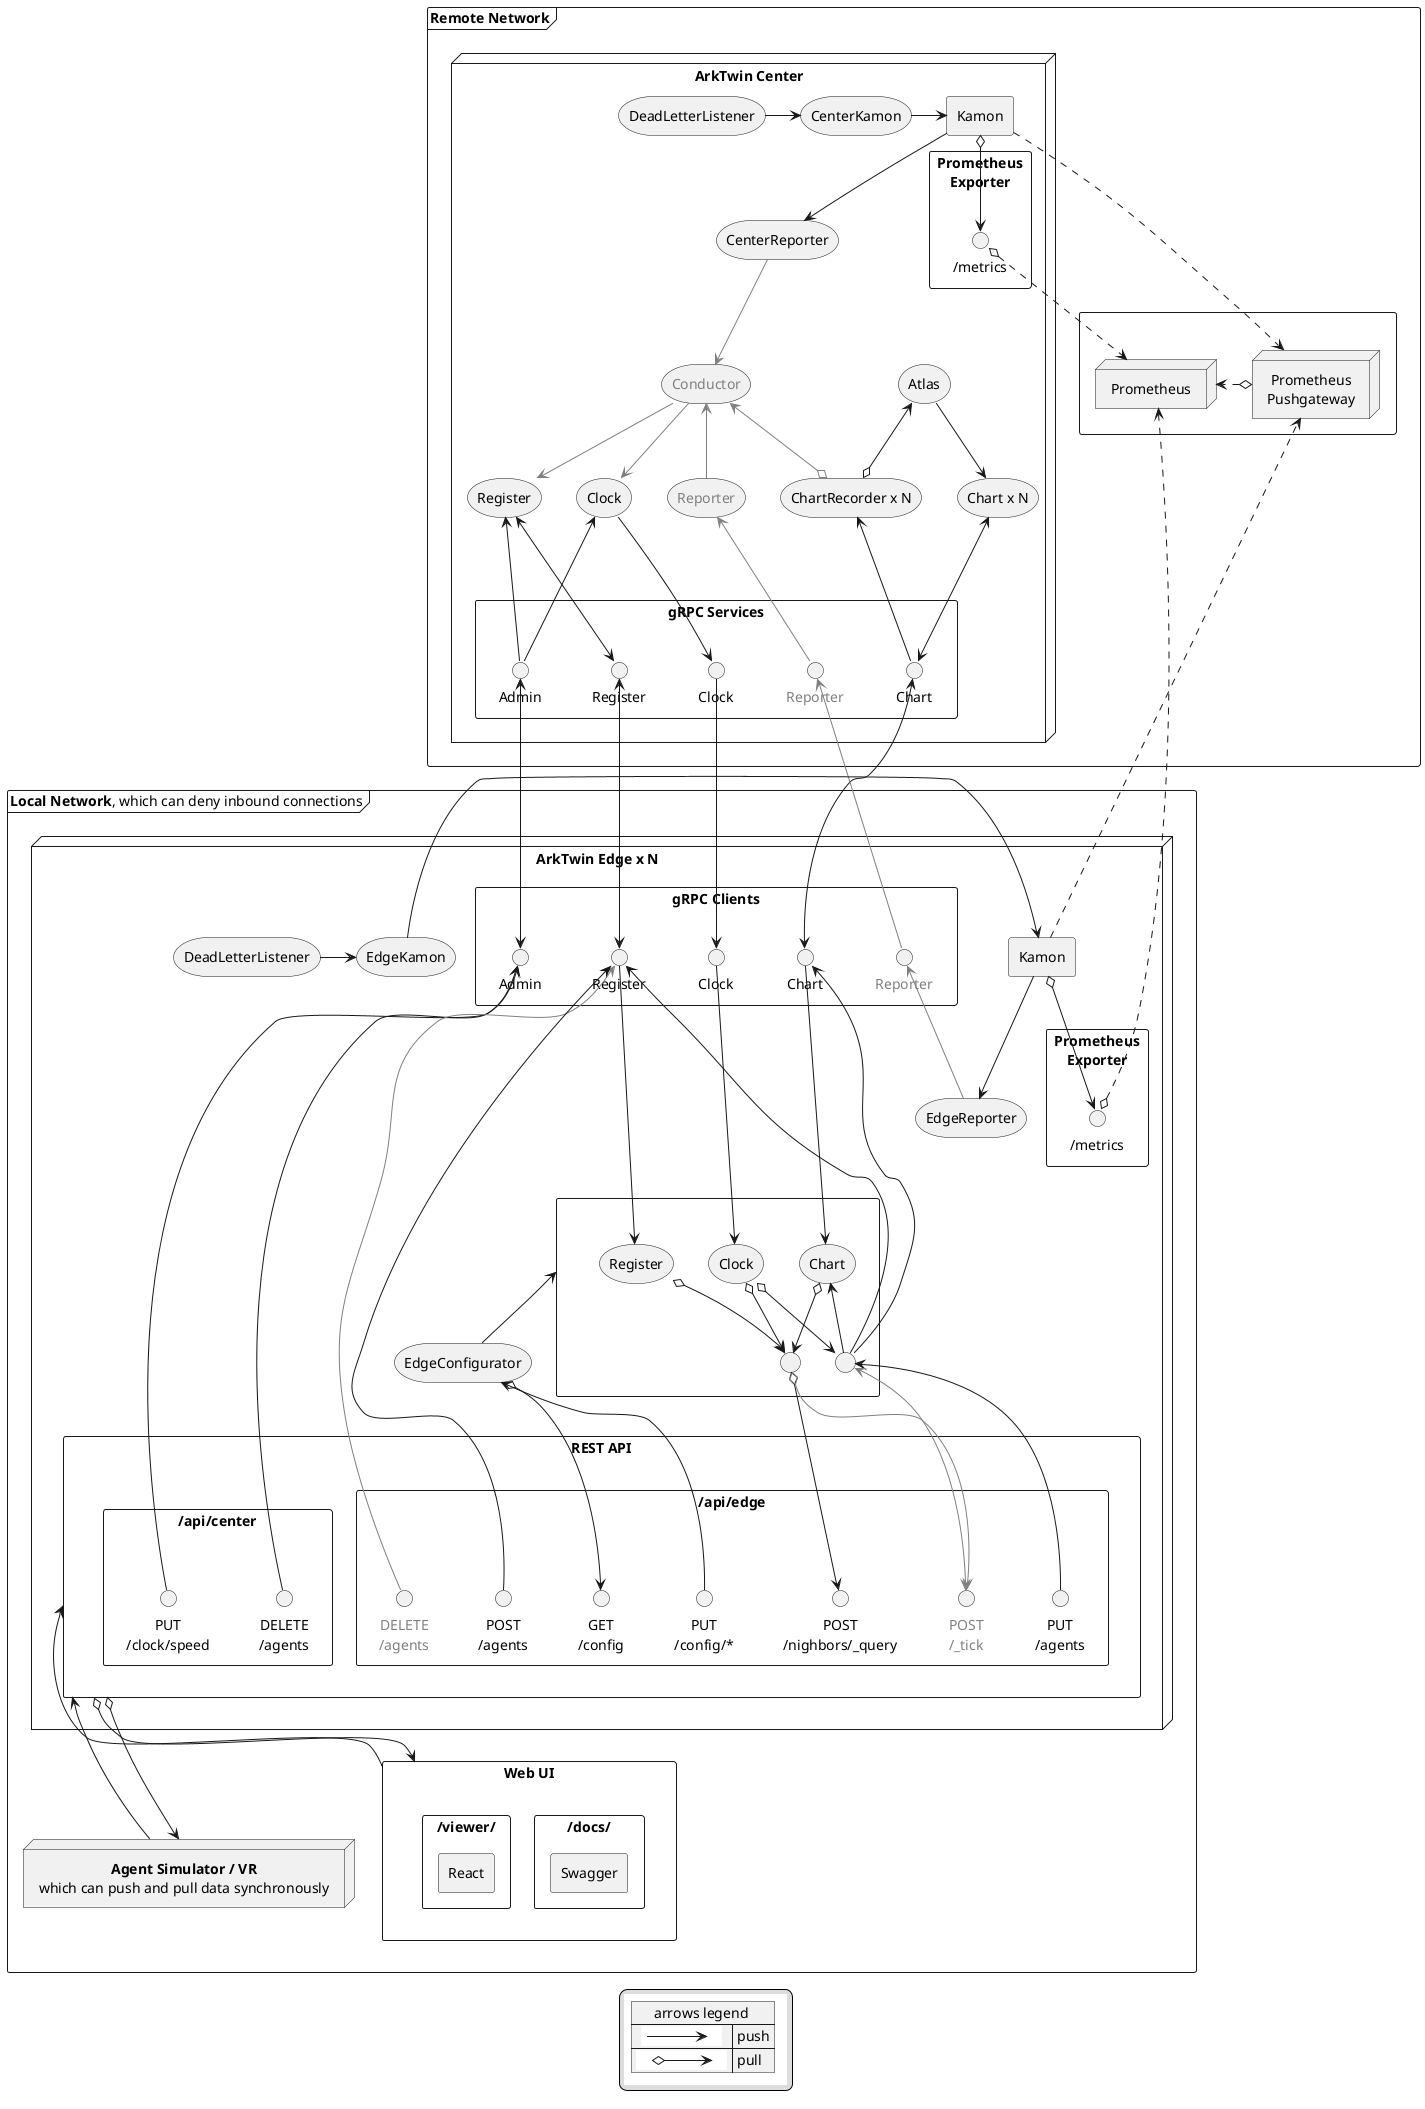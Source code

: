 @startuml messaging
skinparam defaultTextAlignment center

frame "Remote Network" {
  node "ArkTwin Center" {
    storage "<color:#gray>Conductor</color>" as Conductor

    storage "Atlas" as Atlas
    storage "ChartRecorder x N" as ChartRecorder
    storage "Chart x N" as center.Chart

    storage "Clock" as center.Clock
    storage "<color:#gray>Reporter</color>" as Reporter
    storage "Register" as center.Register

    rectangle "Kamon" as center.Kamon
    storage "CenterKamon" as CenterKamon
    storage "CenterReporter" as CenterReporter
    storage "DeadLetterListener" as center.DeadLetterListener

    rectangle "gRPC Services" as center.services {
      interface "Admin" as AdminService
      interface "Chart" as ChartService
      interface "Clock" as ClockService
      interface "<color:#gray>Reporter</color>" as ReporterService
      interface "Register" as RegisterService
    }
    rectangle "Prometheus\nExporter" as center.prometheus {
      interface "/metrics" as CenterMetrics
    }
  }

  rectangle " " as prometheus {
    node "Prometheus" as Prometheus
    node "Prometheus\nPushgateway" as Pushgateway
  }
}

frame "Local Network<plain>, which can deny inbound connections</plain>" {
  node "ArkTwin Edge x N" {
    rectangle "gRPC Clients" as edge.clients {
      interface "Admin" as AdminClient
      interface "Chart" as ChartClient
      interface "Clock" as ClockClient
      interface "<color:#gray>Reporter</color>" as ReporterClient
      interface "Register" as RegisterClient
    }

    rectangle "Kamon" as Kamon
    storage "EdgeKamon" as EdgeKamon
    storage "EdgeReporter" as EdgeReporter
    storage "DeadLetterListener" as DeadLetterListener

    rectangle " " as edge.actors {
      storage "Chart" as Chart
      storage "Clock" as Clock
      storage "Register" as Register

      storage " " as EdgeAgentsPutAdapter
      storage " " as EdgeNeighborsQueryAdapter
    }

    storage "EdgeConfigurator" as EdgeConfigurator

    rectangle "REST API" as edge.endpoints {
      rectangle "/api/center" {
        interface "DELETE\n/agents" as CenterAgentsDelete
        interface "PUT\n/clock/speed" as CenterClockSpeedPut
      }
      rectangle "/api/edge\n" {
        interface "<color:#gray>DELETE</color>\n<color:#gray>/agents</color>" as EdgeAgentsDelete
        interface "POST\n/agents" as EdgeAgentsPost
        interface "PUT\n/agents" as EdgeAgentsPut
        interface "GET\n/config" as EdgeConfigGet
        interface "PUT\n/config/*" as EdgeConfigPut
        interface "POST\n/nighbors/_query" as EdgeNeighborsQuery
        interface "<color:#gray>POST</color>\n<color:#gray>/_tick</color>" as EdgeTick
      }
    }
    rectangle "Prometheus\nExporter" as edge.prometheus {
      interface "/metrics" as EdgeMetrics
    }
  }

  rectangle "Web UI" as webui {
    rectangle "/docs/" {
      rectangle "Swagger"
    }
    rectangle "/viewer/" {
      rectangle "React"
    }
  }
  node "<b>Agent Simulator / VR</b>\nwhich can push and pull data synchronously" as Simulator
}

Conductor -[#gray]-> center.Clock
Conductor -[#gray]-> center.Register
Conductor <-[#gray]- Reporter
Conductor <-[#gray]-o ChartRecorder

center.Chart <---> ChartService
ChartRecorder <--- ChartService
Atlas <--o ChartRecorder
Atlas --> center.Chart

center.Clock <--- AdminService
center.Clock ---> ClockService
Reporter <-[#gray]-- ReporterService
center.Register <--- AdminService
center.Register <---> RegisterService

AdminService <--> AdminClient
ChartService <--> ChartClient
ClockService --> ClockClient
ReporterService <-[#gray]- ReporterClient
RegisterService <--> RegisterClient

ReporterClient <-[#gray]- EdgeReporter

ChartClient ---> Chart

ClockClient ---> Clock

RegisterClient ---> Register

AdminClient <-- CenterAgentsDelete

AdminClient <-- CenterClockSpeedPut

RegisterClient <-[#gray]- EdgeAgentsDelete

RegisterClient <-- EdgeAgentsPost
ChartClient <-- EdgeAgentsPutAdapter
Chart <-- EdgeAgentsPutAdapter
Clock o--> EdgeAgentsPutAdapter
RegisterClient <-- EdgeAgentsPutAdapter
EdgeAgentsPutAdapter <-- EdgeAgentsPut
EdgeAgentsPutAdapter <-[#gray]-> EdgeTick

Chart o--> EdgeNeighborsQueryAdapter
Clock o--> EdgeNeighborsQueryAdapter
Register o--> EdgeNeighborsQueryAdapter
EdgeNeighborsQueryAdapter o--> EdgeNeighborsQuery
EdgeNeighborsQueryAdapter o-[#gray]-> EdgeTick

EdgeConfigurator o--> EdgeConfigGet
EdgeConfigurator <-- EdgeConfigPut
edge.actors <-- EdgeConfigurator  

edge.endpoints <-- webui
edge.endpoints o--> webui
edge.endpoints <-- Simulator
edge.endpoints o--> Simulator

center.Kamon --> CenterReporter
CenterReporter -[#gray]-> Conductor
center.Kamon o--> CenterMetrics
CenterMetrics o..> Prometheus
center.Kamon ..> Pushgateway
center.DeadLetterListener -> CenterKamon
CenterKamon -> center.Kamon

Kamon --> EdgeReporter
Kamon o--> EdgeMetrics
EdgeMetrics o..> Prometheus
Kamon ..> Pushgateway
DeadLetterListener -> EdgeKamon
EdgeKamon -> Kamon

Pushgateway o.> Prometheus

!procedure $inlineArrow($arrow)
{{\nleft to right direction\nlabel " " as A\nlabel " " as B\nA $arrow B\n}}
!endprocedure

legend
{{
  map "arrows legend " as arrows {
    $inlineArrow( "-->") => push
    $inlineArrow("o-->") => pull
  }
}}
endlegend
@enduml
